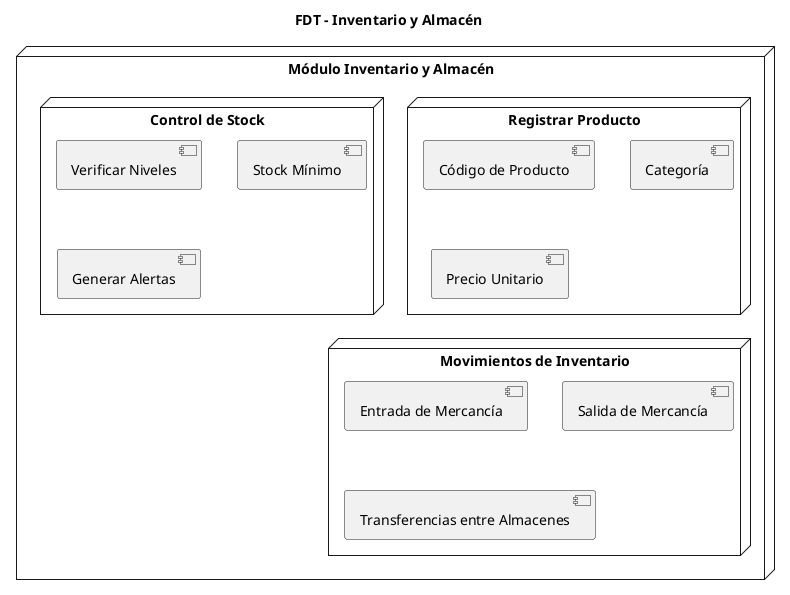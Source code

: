 @startuml
title FDT - Inventario y Almacén

node "Módulo Inventario y Almacén" {
    node "Registrar Producto" {
        [Código de Producto]
        [Categoría]
        [Precio Unitario]
    }

    node "Control de Stock" {
        [Verificar Niveles]
        [Stock Mínimo]
        [Generar Alertas]
    }

    node "Movimientos de Inventario" {
        [Entrada de Mercancía]
        [Salida de Mercancía]
        [Transferencias entre Almacenes]
    }
}
@enduml
